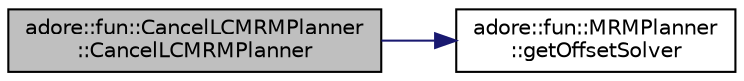 digraph "adore::fun::CancelLCMRMPlanner::CancelLCMRMPlanner"
{
 // LATEX_PDF_SIZE
  edge [fontname="Helvetica",fontsize="10",labelfontname="Helvetica",labelfontsize="10"];
  node [fontname="Helvetica",fontsize="10",shape=record];
  rankdir="LR";
  Node1 [label="adore::fun::CancelLCMRMPlanner\l::CancelLCMRMPlanner",height=0.2,width=0.4,color="black", fillcolor="grey75", style="filled", fontcolor="black",tooltip=" "];
  Node1 -> Node2 [color="midnightblue",fontsize="10",style="solid",fontname="Helvetica"];
  Node2 [label="adore::fun::MRMPlanner\l::getOffsetSolver",height=0.2,width=0.4,color="black", fillcolor="white", style="filled",URL="$classadore_1_1fun_1_1MRMPlanner.html#acb65ee3bbef4f6d3f0dca81a08daff9a",tooltip=" "];
}
